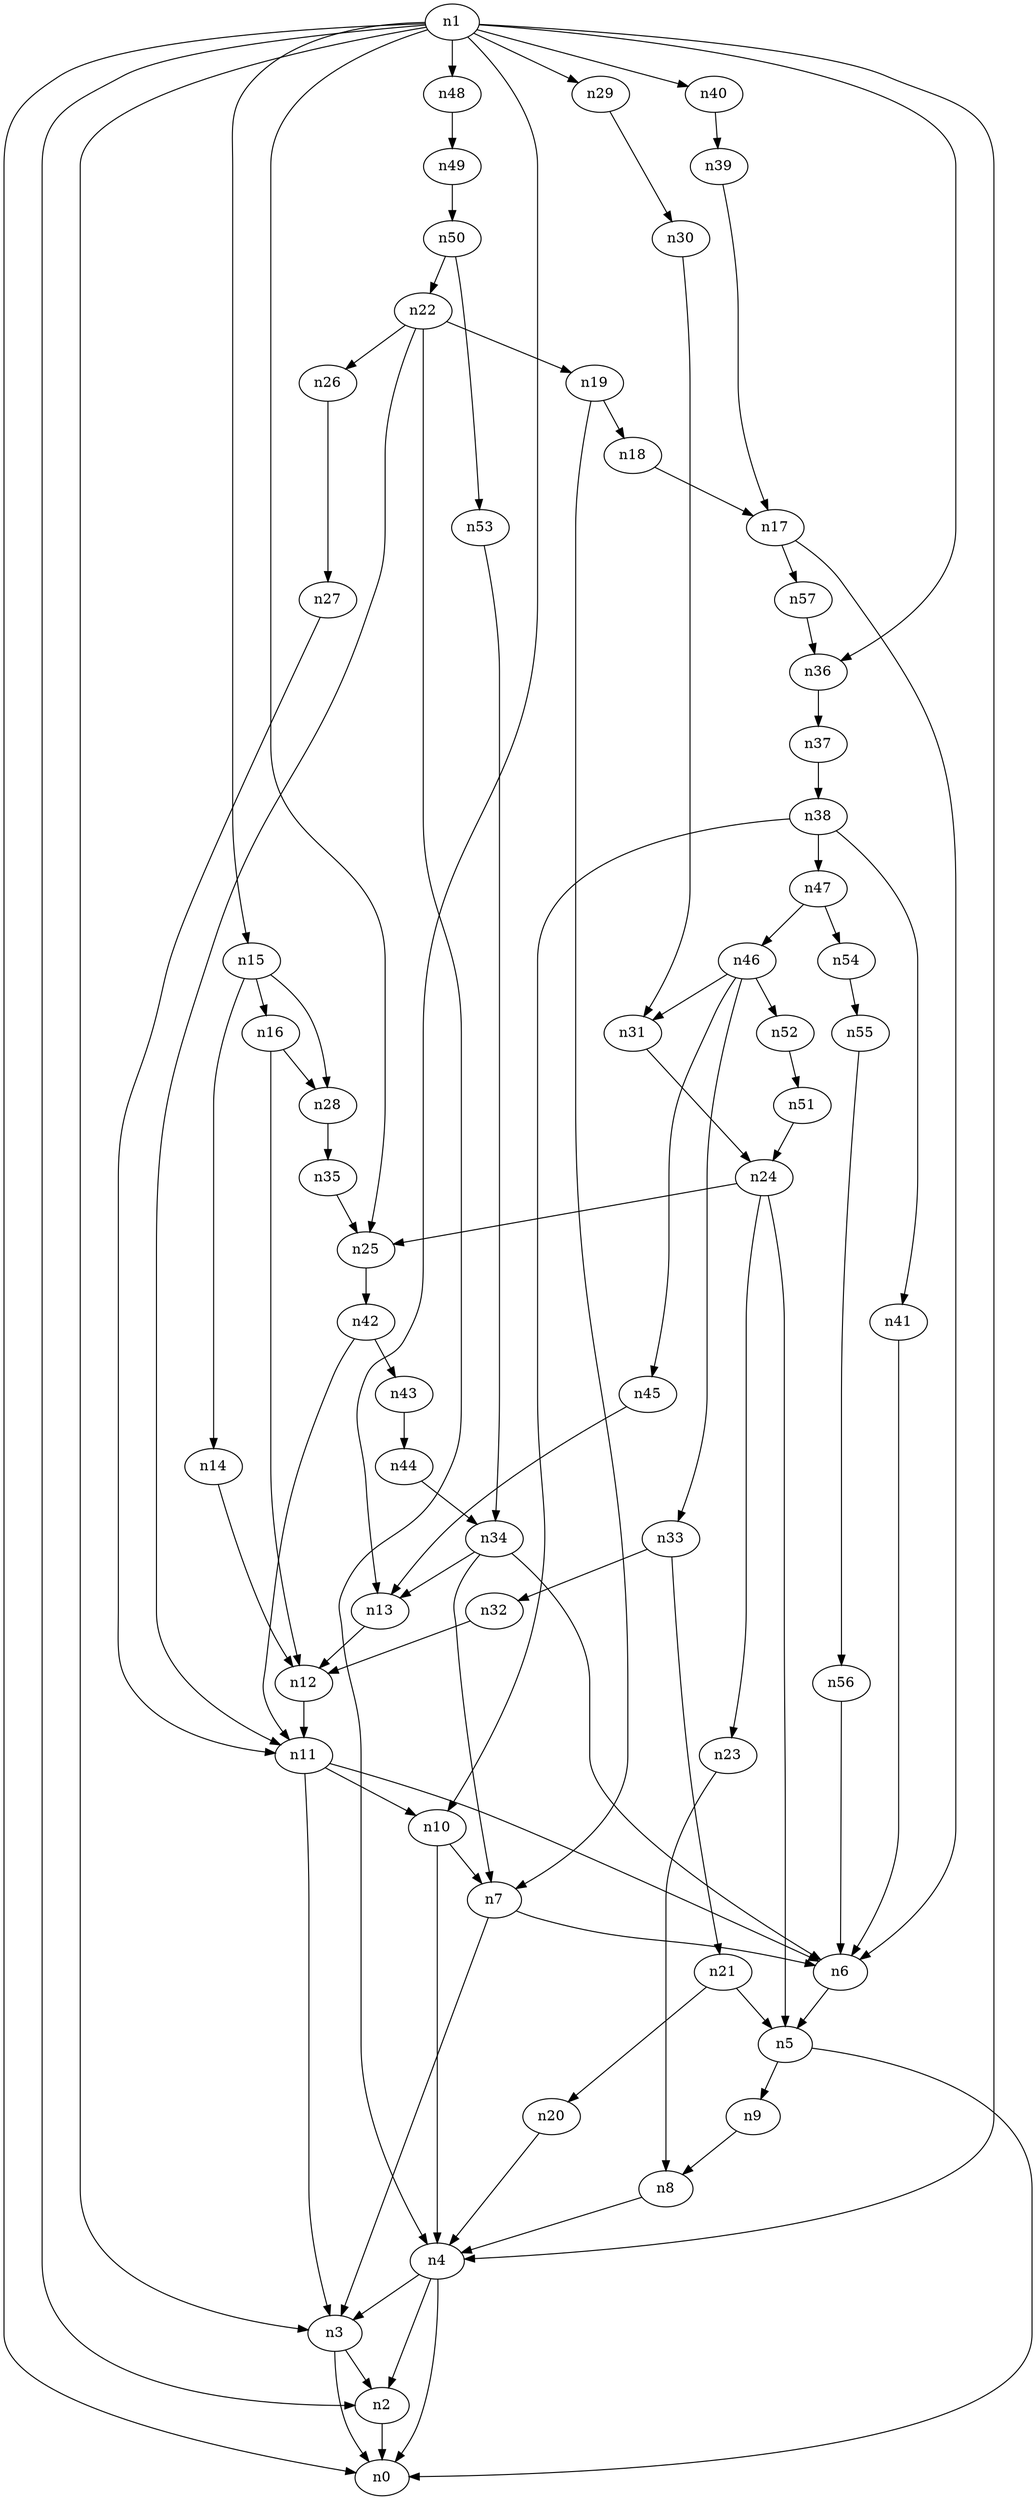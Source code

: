 digraph G {
	n1 -> n0	 [_graphml_id=e0];
	n1 -> n2	 [_graphml_id=e1];
	n1 -> n3	 [_graphml_id=e6];
	n1 -> n4	 [_graphml_id=e9];
	n1 -> n13	 [_graphml_id=e22];
	n1 -> n15	 [_graphml_id=e25];
	n1 -> n25	 [_graphml_id=e42];
	n1 -> n29	 [_graphml_id=e49];
	n1 -> n36	 [_graphml_id=e61];
	n1 -> n40	 [_graphml_id=e67];
	n1 -> n48	 [_graphml_id=e81];
	n2 -> n0	 [_graphml_id=e5];
	n3 -> n0	 [_graphml_id=e8];
	n3 -> n2	 [_graphml_id=e2];
	n4 -> n0	 [_graphml_id=e4];
	n4 -> n2	 [_graphml_id=e7];
	n4 -> n3	 [_graphml_id=e3];
	n5 -> n0	 [_graphml_id=e10];
	n5 -> n9	 [_graphml_id=e16];
	n6 -> n5	 [_graphml_id=e11];
	n7 -> n3	 [_graphml_id=e13];
	n7 -> n6	 [_graphml_id=e12];
	n8 -> n4	 [_graphml_id=e14];
	n9 -> n8	 [_graphml_id=e15];
	n10 -> n4	 [_graphml_id=e18];
	n10 -> n7	 [_graphml_id=e17];
	n11 -> n3	 [_graphml_id=e28];
	n11 -> n6	 [_graphml_id=e19];
	n11 -> n10	 [_graphml_id=e38];
	n12 -> n11	 [_graphml_id=e20];
	n13 -> n12	 [_graphml_id=e21];
	n14 -> n12	 [_graphml_id=e23];
	n15 -> n14	 [_graphml_id=e24];
	n15 -> n16	 [_graphml_id=e26];
	n15 -> n28	 [_graphml_id=e46];
	n16 -> n12	 [_graphml_id=e27];
	n16 -> n28	 [_graphml_id=e47];
	n17 -> n6	 [_graphml_id=e29];
	n17 -> n57	 [_graphml_id=e95];
	n18 -> n17	 [_graphml_id=e30];
	n19 -> n7	 [_graphml_id=e32];
	n19 -> n18	 [_graphml_id=e31];
	n20 -> n4	 [_graphml_id=e33];
	n21 -> n5	 [_graphml_id=e35];
	n21 -> n20	 [_graphml_id=e34];
	n22 -> n4	 [_graphml_id=e37];
	n22 -> n11	 [_graphml_id=e36];
	n22 -> n19	 [_graphml_id=e70];
	n22 -> n26	 [_graphml_id=e43];
	n23 -> n8	 [_graphml_id=e39];
	n24 -> n5	 [_graphml_id=e48];
	n24 -> n23	 [_graphml_id=e40];
	n24 -> n25	 [_graphml_id=e41];
	n25 -> n42	 [_graphml_id=e71];
	n26 -> n27	 [_graphml_id=e44];
	n27 -> n11	 [_graphml_id=e45];
	n28 -> n35	 [_graphml_id=e58];
	n29 -> n30	 [_graphml_id=e50];
	n30 -> n31	 [_graphml_id=e51];
	n31 -> n24	 [_graphml_id=e52];
	n32 -> n12	 [_graphml_id=e53];
	n33 -> n21	 [_graphml_id=e55];
	n33 -> n32	 [_graphml_id=e54];
	n34 -> n6	 [_graphml_id=e57];
	n34 -> n7	 [_graphml_id=e60];
	n34 -> n13	 [_graphml_id=e56];
	n35 -> n25	 [_graphml_id=e59];
	n36 -> n37	 [_graphml_id=e62];
	n37 -> n38	 [_graphml_id=e63];
	n38 -> n10	 [_graphml_id=e64];
	n38 -> n41	 [_graphml_id=e69];
	n38 -> n47	 [_graphml_id=e78];
	n39 -> n17	 [_graphml_id=e65];
	n40 -> n39	 [_graphml_id=e66];
	n41 -> n6	 [_graphml_id=e68];
	n42 -> n11	 [_graphml_id=e80];
	n42 -> n43	 [_graphml_id=e72];
	n43 -> n44	 [_graphml_id=e73];
	n44 -> n34	 [_graphml_id=e74];
	n45 -> n13	 [_graphml_id=e75];
	n46 -> n31	 [_graphml_id=e90];
	n46 -> n33	 [_graphml_id=e77];
	n46 -> n45	 [_graphml_id=e76];
	n46 -> n52	 [_graphml_id=e87];
	n47 -> n46	 [_graphml_id=e79];
	n47 -> n54	 [_graphml_id=e91];
	n48 -> n49	 [_graphml_id=e82];
	n49 -> n50	 [_graphml_id=e83];
	n50 -> n22	 [_graphml_id=e84];
	n50 -> n53	 [_graphml_id=e89];
	n51 -> n24	 [_graphml_id=e85];
	n52 -> n51	 [_graphml_id=e86];
	n53 -> n34	 [_graphml_id=e88];
	n54 -> n55	 [_graphml_id=e92];
	n55 -> n56	 [_graphml_id=e93];
	n56 -> n6	 [_graphml_id=e94];
	n57 -> n36	 [_graphml_id=e96];
}
